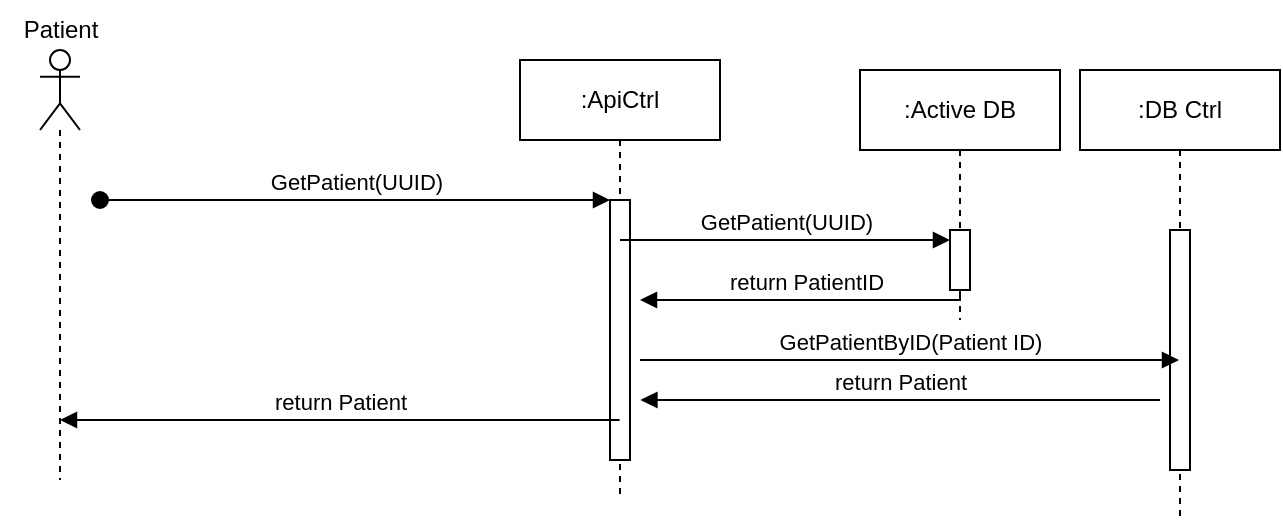 <mxfile version="22.0.8" type="device">
  <diagram name="Page-1" id="2YBvvXClWsGukQMizWep">
    <mxGraphModel dx="890" dy="398" grid="1" gridSize="10" guides="1" tooltips="1" connect="1" arrows="1" fold="1" page="1" pageScale="1" pageWidth="850" pageHeight="1100" math="0" shadow="0">
      <root>
        <mxCell id="0" />
        <mxCell id="1" parent="0" />
        <mxCell id="ysjBmDnaduRJy7tFAk8_-1" value=":ApiCtrl" style="shape=umlLifeline;perimeter=lifelinePerimeter;whiteSpace=wrap;html=1;container=0;dropTarget=0;collapsible=0;recursiveResize=0;outlineConnect=0;portConstraint=eastwest;newEdgeStyle={&quot;edgeStyle&quot;:&quot;elbowEdgeStyle&quot;,&quot;elbow&quot;:&quot;vertical&quot;,&quot;curved&quot;:0,&quot;rounded&quot;:0};" vertex="1" parent="1">
          <mxGeometry x="300" y="110" width="100" height="220" as="geometry" />
        </mxCell>
        <mxCell id="ysjBmDnaduRJy7tFAk8_-2" value="" style="html=1;points=[];perimeter=orthogonalPerimeter;outlineConnect=0;targetShapes=umlLifeline;portConstraint=eastwest;newEdgeStyle={&quot;edgeStyle&quot;:&quot;elbowEdgeStyle&quot;,&quot;elbow&quot;:&quot;vertical&quot;,&quot;curved&quot;:0,&quot;rounded&quot;:0};" vertex="1" parent="ysjBmDnaduRJy7tFAk8_-1">
          <mxGeometry x="45" y="70" width="10" height="130" as="geometry" />
        </mxCell>
        <mxCell id="ysjBmDnaduRJy7tFAk8_-3" value="GetPatient(UUID)" style="html=1;verticalAlign=bottom;startArrow=oval;endArrow=block;startSize=8;edgeStyle=elbowEdgeStyle;elbow=vertical;curved=0;rounded=0;" edge="1" parent="ysjBmDnaduRJy7tFAk8_-1" target="ysjBmDnaduRJy7tFAk8_-2">
          <mxGeometry relative="1" as="geometry">
            <mxPoint x="-210" y="70" as="sourcePoint" />
          </mxGeometry>
        </mxCell>
        <mxCell id="ysjBmDnaduRJy7tFAk8_-4" value=":DB Ctrl" style="shape=umlLifeline;perimeter=lifelinePerimeter;whiteSpace=wrap;html=1;container=0;dropTarget=0;collapsible=0;recursiveResize=0;outlineConnect=0;portConstraint=eastwest;newEdgeStyle={&quot;edgeStyle&quot;:&quot;elbowEdgeStyle&quot;,&quot;elbow&quot;:&quot;vertical&quot;,&quot;curved&quot;:0,&quot;rounded&quot;:0};" vertex="1" parent="1">
          <mxGeometry x="580" y="115" width="100" height="225" as="geometry" />
        </mxCell>
        <mxCell id="ysjBmDnaduRJy7tFAk8_-5" value="" style="html=1;points=[];perimeter=orthogonalPerimeter;outlineConnect=0;targetShapes=umlLifeline;portConstraint=eastwest;newEdgeStyle={&quot;edgeStyle&quot;:&quot;elbowEdgeStyle&quot;,&quot;elbow&quot;:&quot;vertical&quot;,&quot;curved&quot;:0,&quot;rounded&quot;:0};" vertex="1" parent="ysjBmDnaduRJy7tFAk8_-4">
          <mxGeometry x="45" y="80" width="10" height="120" as="geometry" />
        </mxCell>
        <mxCell id="ysjBmDnaduRJy7tFAk8_-6" value="" style="shape=umlLifeline;perimeter=lifelinePerimeter;whiteSpace=wrap;html=1;container=1;dropTarget=0;collapsible=0;recursiveResize=0;outlineConnect=0;portConstraint=eastwest;newEdgeStyle={&quot;curved&quot;:0,&quot;rounded&quot;:0};participant=umlActor;" vertex="1" parent="1">
          <mxGeometry x="60" y="105" width="20" height="215" as="geometry" />
        </mxCell>
        <mxCell id="ysjBmDnaduRJy7tFAk8_-7" value="Patient" style="text;html=1;align=center;verticalAlign=middle;resizable=0;points=[];autosize=1;strokeColor=none;fillColor=none;" vertex="1" parent="1">
          <mxGeometry x="40" y="80" width="60" height="30" as="geometry" />
        </mxCell>
        <mxCell id="ysjBmDnaduRJy7tFAk8_-11" value="GetPatient(UUID)" style="html=1;verticalAlign=bottom;endArrow=block;edgeStyle=elbowEdgeStyle;elbow=vertical;curved=0;rounded=0;" edge="1" parent="1" target="ysjBmDnaduRJy7tFAk8_-17">
          <mxGeometry relative="1" as="geometry">
            <mxPoint x="350" y="200" as="sourcePoint" />
            <Array as="points">
              <mxPoint x="435" y="200" />
            </Array>
            <mxPoint x="649.5" y="200" as="targetPoint" />
          </mxGeometry>
        </mxCell>
        <mxCell id="ysjBmDnaduRJy7tFAk8_-14" value="return PatientID" style="html=1;verticalAlign=bottom;endArrow=block;edgeStyle=elbowEdgeStyle;elbow=vertical;curved=0;rounded=0;" edge="1" parent="1" source="ysjBmDnaduRJy7tFAk8_-17">
          <mxGeometry relative="1" as="geometry">
            <mxPoint x="540" y="230" as="sourcePoint" />
            <Array as="points">
              <mxPoint x="450" y="230" />
            </Array>
            <mxPoint x="360" y="230" as="targetPoint" />
          </mxGeometry>
        </mxCell>
        <mxCell id="ysjBmDnaduRJy7tFAk8_-16" value=":Active DB" style="shape=umlLifeline;perimeter=lifelinePerimeter;whiteSpace=wrap;html=1;container=0;dropTarget=0;collapsible=0;recursiveResize=0;outlineConnect=0;portConstraint=eastwest;newEdgeStyle={&quot;edgeStyle&quot;:&quot;elbowEdgeStyle&quot;,&quot;elbow&quot;:&quot;vertical&quot;,&quot;curved&quot;:0,&quot;rounded&quot;:0};" vertex="1" parent="1">
          <mxGeometry x="470" y="115" width="100" height="125" as="geometry" />
        </mxCell>
        <mxCell id="ysjBmDnaduRJy7tFAk8_-17" value="" style="html=1;points=[];perimeter=orthogonalPerimeter;outlineConnect=0;targetShapes=umlLifeline;portConstraint=eastwest;newEdgeStyle={&quot;edgeStyle&quot;:&quot;elbowEdgeStyle&quot;,&quot;elbow&quot;:&quot;vertical&quot;,&quot;curved&quot;:0,&quot;rounded&quot;:0};" vertex="1" parent="ysjBmDnaduRJy7tFAk8_-16">
          <mxGeometry x="45" y="80" width="10" height="30" as="geometry" />
        </mxCell>
        <mxCell id="ysjBmDnaduRJy7tFAk8_-18" value="return Patient" style="html=1;verticalAlign=bottom;endArrow=block;edgeStyle=elbowEdgeStyle;elbow=vertical;curved=0;rounded=0;" edge="1" parent="1">
          <mxGeometry relative="1" as="geometry">
            <mxPoint x="620" y="280" as="sourcePoint" />
            <Array as="points">
              <mxPoint x="560.29" y="280" />
            </Array>
            <mxPoint x="360.219" y="280" as="targetPoint" />
          </mxGeometry>
        </mxCell>
        <mxCell id="ysjBmDnaduRJy7tFAk8_-22" value="GetPatientByID(Patient ID)" style="html=1;verticalAlign=bottom;endArrow=block;edgeStyle=elbowEdgeStyle;elbow=vertical;curved=0;rounded=0;" edge="1" parent="1">
          <mxGeometry relative="1" as="geometry">
            <mxPoint x="360" y="260" as="sourcePoint" />
            <Array as="points">
              <mxPoint x="445" y="260" />
            </Array>
            <mxPoint x="629.5" y="260" as="targetPoint" />
          </mxGeometry>
        </mxCell>
        <mxCell id="ysjBmDnaduRJy7tFAk8_-23" value="return Patient" style="html=1;verticalAlign=bottom;endArrow=block;edgeStyle=elbowEdgeStyle;elbow=vertical;curved=0;rounded=0;" edge="1" parent="1">
          <mxGeometry relative="1" as="geometry">
            <mxPoint x="349.78" y="290" as="sourcePoint" />
            <Array as="points">
              <mxPoint x="260.07" y="290" />
            </Array>
            <mxPoint x="70" y="290" as="targetPoint" />
          </mxGeometry>
        </mxCell>
      </root>
    </mxGraphModel>
  </diagram>
</mxfile>

